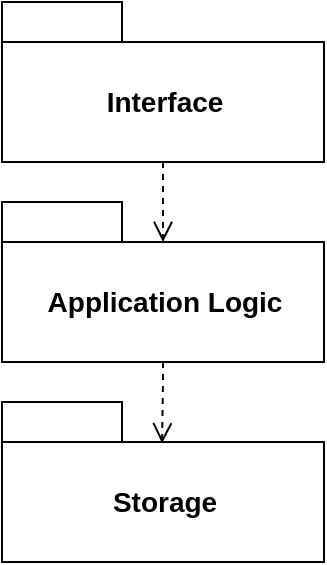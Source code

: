 <mxfile version="15.8.7" type="device"><diagram id="aOwq5acsxOaVLGz46uJL" name="Pagina-1"><mxGraphModel dx="347" dy="221" grid="1" gridSize="10" guides="1" tooltips="1" connect="1" arrows="1" fold="1" page="1" pageScale="1" pageWidth="827" pageHeight="1169" math="0" shadow="0"><root><mxCell id="0"/><mxCell id="1" parent="0"/><mxCell id="EHdej_3CL4C7YNwZh-XZ-1" value="&lt;font style=&quot;font-size: 14px&quot;&gt;Interface&lt;/font&gt;" style="shape=folder;fontStyle=1;tabWidth=60;tabHeight=20;tabPosition=left;html=1;boundedLbl=1;" vertex="1" parent="1"><mxGeometry x="339" y="40" width="161" height="80" as="geometry"/></mxCell><mxCell id="EHdej_3CL4C7YNwZh-XZ-3" value="&lt;font style=&quot;font-size: 14px&quot;&gt;Application Logic&lt;/font&gt;" style="shape=folder;fontStyle=1;tabWidth=60;tabHeight=20;tabPosition=left;html=1;boundedLbl=1;" vertex="1" parent="1"><mxGeometry x="339" y="140" width="161" height="80" as="geometry"/></mxCell><mxCell id="EHdej_3CL4C7YNwZh-XZ-4" value="&lt;font style=&quot;font-size: 14px&quot;&gt;Storage&lt;/font&gt;" style="shape=folder;fontStyle=1;tabWidth=60;tabHeight=20;tabPosition=left;html=1;boundedLbl=1;" vertex="1" parent="1"><mxGeometry x="339" y="240" width="161" height="80" as="geometry"/></mxCell><mxCell id="EHdej_3CL4C7YNwZh-XZ-8" value="" style="html=1;verticalAlign=bottom;endArrow=open;dashed=1;endSize=8;rounded=0;edgeStyle=orthogonalEdgeStyle;fontSize=14;exitX=0.5;exitY=1;exitDx=0;exitDy=0;exitPerimeter=0;entryX=0.5;entryY=0.25;entryDx=0;entryDy=0;entryPerimeter=0;" edge="1" parent="1" source="EHdej_3CL4C7YNwZh-XZ-1" target="EHdej_3CL4C7YNwZh-XZ-3"><mxGeometry relative="1" as="geometry"><mxPoint x="490" y="190" as="sourcePoint"/><mxPoint x="420" y="160" as="targetPoint"/><Array as="points"/></mxGeometry></mxCell><mxCell id="EHdej_3CL4C7YNwZh-XZ-9" value="" style="html=1;verticalAlign=bottom;endArrow=open;dashed=1;endSize=8;rounded=0;edgeStyle=orthogonalEdgeStyle;fontSize=14;exitX=0.5;exitY=1;exitDx=0;exitDy=0;exitPerimeter=0;entryX=0.497;entryY=0.258;entryDx=0;entryDy=0;entryPerimeter=0;" edge="1" parent="1" source="EHdej_3CL4C7YNwZh-XZ-3" target="EHdej_3CL4C7YNwZh-XZ-4"><mxGeometry relative="1" as="geometry"><mxPoint x="419.3" y="230" as="sourcePoint"/><mxPoint x="419" y="260" as="targetPoint"/><Array as="points"/></mxGeometry></mxCell></root></mxGraphModel></diagram></mxfile>